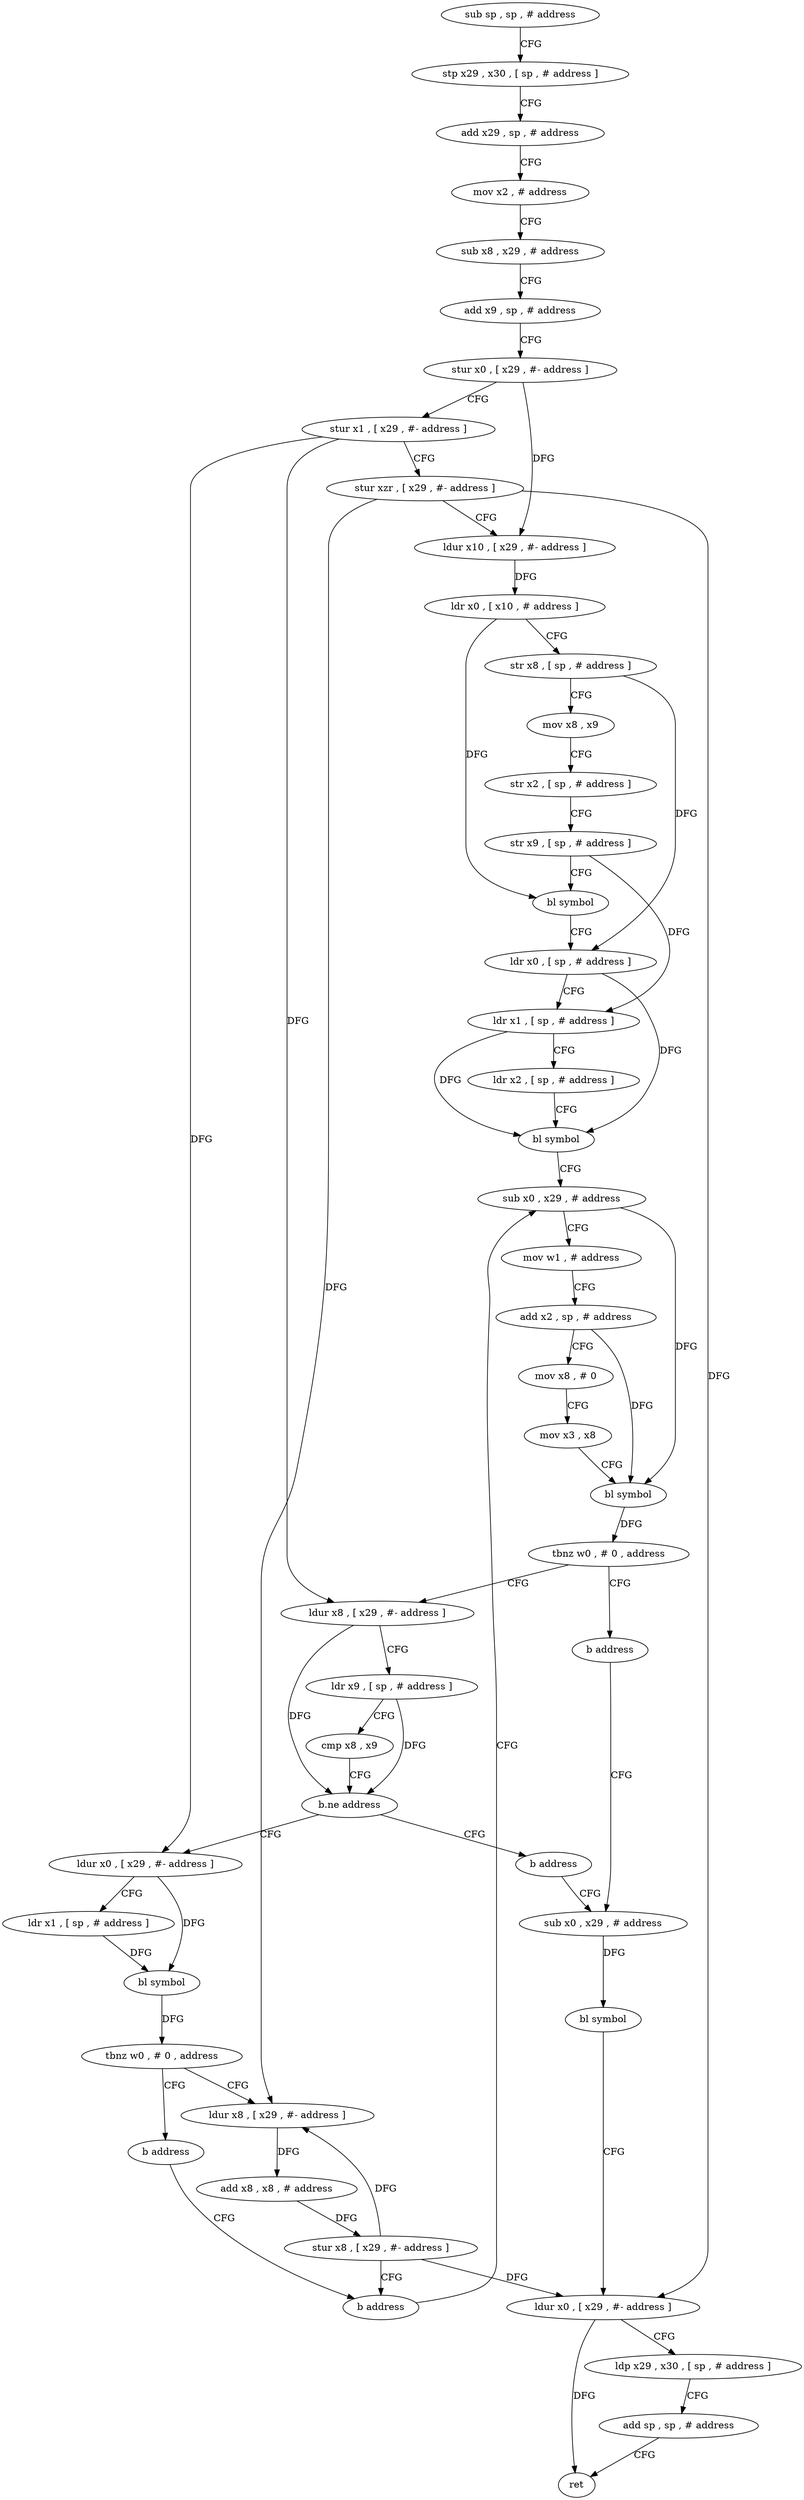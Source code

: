 digraph "func" {
"84084" [label = "sub sp , sp , # address" ]
"84088" [label = "stp x29 , x30 , [ sp , # address ]" ]
"84092" [label = "add x29 , sp , # address" ]
"84096" [label = "mov x2 , # address" ]
"84100" [label = "sub x8 , x29 , # address" ]
"84104" [label = "add x9 , sp , # address" ]
"84108" [label = "stur x0 , [ x29 , #- address ]" ]
"84112" [label = "stur x1 , [ x29 , #- address ]" ]
"84116" [label = "stur xzr , [ x29 , #- address ]" ]
"84120" [label = "ldur x10 , [ x29 , #- address ]" ]
"84124" [label = "ldr x0 , [ x10 , # address ]" ]
"84128" [label = "str x8 , [ sp , # address ]" ]
"84132" [label = "mov x8 , x9" ]
"84136" [label = "str x2 , [ sp , # address ]" ]
"84140" [label = "str x9 , [ sp , # address ]" ]
"84144" [label = "bl symbol" ]
"84148" [label = "ldr x0 , [ sp , # address ]" ]
"84152" [label = "ldr x1 , [ sp , # address ]" ]
"84156" [label = "ldr x2 , [ sp , # address ]" ]
"84160" [label = "bl symbol" ]
"84164" [label = "sub x0 , x29 , # address" ]
"84196" [label = "ldur x8 , [ x29 , #- address ]" ]
"84200" [label = "ldr x9 , [ sp , # address ]" ]
"84204" [label = "cmp x8 , x9" ]
"84208" [label = "b.ne address" ]
"84216" [label = "ldur x0 , [ x29 , #- address ]" ]
"84212" [label = "b address" ]
"84192" [label = "b address" ]
"84252" [label = "sub x0 , x29 , # address" ]
"84220" [label = "ldr x1 , [ sp , # address ]" ]
"84224" [label = "bl symbol" ]
"84228" [label = "tbnz w0 , # 0 , address" ]
"84236" [label = "ldur x8 , [ x29 , #- address ]" ]
"84232" [label = "b address" ]
"84256" [label = "bl symbol" ]
"84260" [label = "ldur x0 , [ x29 , #- address ]" ]
"84264" [label = "ldp x29 , x30 , [ sp , # address ]" ]
"84268" [label = "add sp , sp , # address" ]
"84272" [label = "ret" ]
"84240" [label = "add x8 , x8 , # address" ]
"84244" [label = "stur x8 , [ x29 , #- address ]" ]
"84248" [label = "b address" ]
"84168" [label = "mov w1 , # address" ]
"84172" [label = "add x2 , sp , # address" ]
"84176" [label = "mov x8 , # 0" ]
"84180" [label = "mov x3 , x8" ]
"84184" [label = "bl symbol" ]
"84188" [label = "tbnz w0 , # 0 , address" ]
"84084" -> "84088" [ label = "CFG" ]
"84088" -> "84092" [ label = "CFG" ]
"84092" -> "84096" [ label = "CFG" ]
"84096" -> "84100" [ label = "CFG" ]
"84100" -> "84104" [ label = "CFG" ]
"84104" -> "84108" [ label = "CFG" ]
"84108" -> "84112" [ label = "CFG" ]
"84108" -> "84120" [ label = "DFG" ]
"84112" -> "84116" [ label = "CFG" ]
"84112" -> "84196" [ label = "DFG" ]
"84112" -> "84216" [ label = "DFG" ]
"84116" -> "84120" [ label = "CFG" ]
"84116" -> "84260" [ label = "DFG" ]
"84116" -> "84236" [ label = "DFG" ]
"84120" -> "84124" [ label = "DFG" ]
"84124" -> "84128" [ label = "CFG" ]
"84124" -> "84144" [ label = "DFG" ]
"84128" -> "84132" [ label = "CFG" ]
"84128" -> "84148" [ label = "DFG" ]
"84132" -> "84136" [ label = "CFG" ]
"84136" -> "84140" [ label = "CFG" ]
"84140" -> "84144" [ label = "CFG" ]
"84140" -> "84152" [ label = "DFG" ]
"84144" -> "84148" [ label = "CFG" ]
"84148" -> "84152" [ label = "CFG" ]
"84148" -> "84160" [ label = "DFG" ]
"84152" -> "84156" [ label = "CFG" ]
"84152" -> "84160" [ label = "DFG" ]
"84156" -> "84160" [ label = "CFG" ]
"84160" -> "84164" [ label = "CFG" ]
"84164" -> "84168" [ label = "CFG" ]
"84164" -> "84184" [ label = "DFG" ]
"84196" -> "84200" [ label = "CFG" ]
"84196" -> "84208" [ label = "DFG" ]
"84200" -> "84204" [ label = "CFG" ]
"84200" -> "84208" [ label = "DFG" ]
"84204" -> "84208" [ label = "CFG" ]
"84208" -> "84216" [ label = "CFG" ]
"84208" -> "84212" [ label = "CFG" ]
"84216" -> "84220" [ label = "CFG" ]
"84216" -> "84224" [ label = "DFG" ]
"84212" -> "84252" [ label = "CFG" ]
"84192" -> "84252" [ label = "CFG" ]
"84252" -> "84256" [ label = "DFG" ]
"84220" -> "84224" [ label = "DFG" ]
"84224" -> "84228" [ label = "DFG" ]
"84228" -> "84236" [ label = "CFG" ]
"84228" -> "84232" [ label = "CFG" ]
"84236" -> "84240" [ label = "DFG" ]
"84232" -> "84248" [ label = "CFG" ]
"84256" -> "84260" [ label = "CFG" ]
"84260" -> "84264" [ label = "CFG" ]
"84260" -> "84272" [ label = "DFG" ]
"84264" -> "84268" [ label = "CFG" ]
"84268" -> "84272" [ label = "CFG" ]
"84240" -> "84244" [ label = "DFG" ]
"84244" -> "84248" [ label = "CFG" ]
"84244" -> "84260" [ label = "DFG" ]
"84244" -> "84236" [ label = "DFG" ]
"84248" -> "84164" [ label = "CFG" ]
"84168" -> "84172" [ label = "CFG" ]
"84172" -> "84176" [ label = "CFG" ]
"84172" -> "84184" [ label = "DFG" ]
"84176" -> "84180" [ label = "CFG" ]
"84180" -> "84184" [ label = "CFG" ]
"84184" -> "84188" [ label = "DFG" ]
"84188" -> "84196" [ label = "CFG" ]
"84188" -> "84192" [ label = "CFG" ]
}

